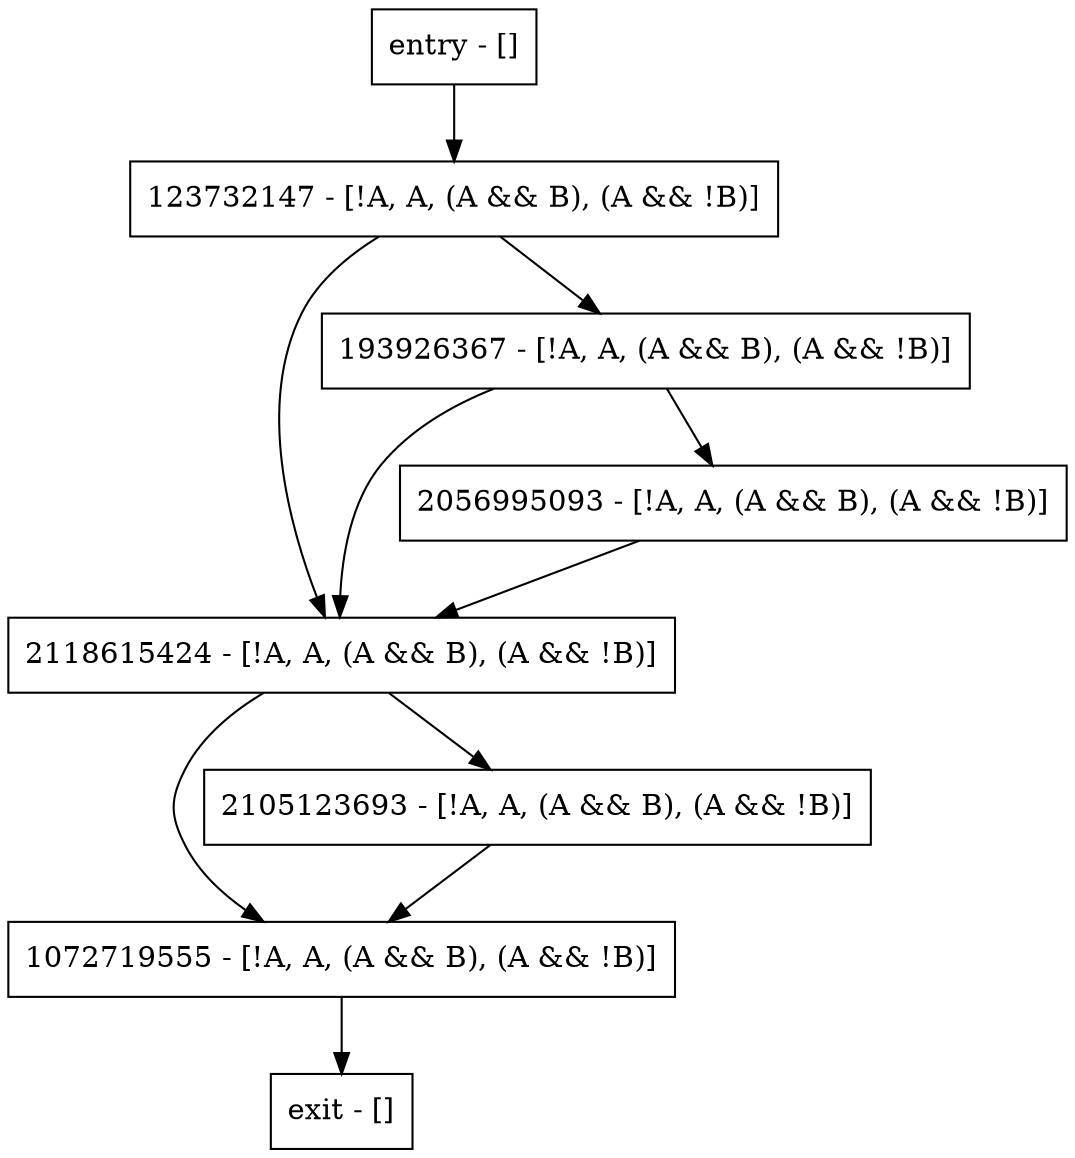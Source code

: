 digraph main {
node [shape=record];
entry [label="entry - []"];
exit [label="exit - []"];
123732147 [label="123732147 - [!A, A, (A && B), (A && !B)]"];
1072719555 [label="1072719555 - [!A, A, (A && B), (A && !B)]"];
2105123693 [label="2105123693 - [!A, A, (A && B), (A && !B)]"];
2118615424 [label="2118615424 - [!A, A, (A && B), (A && !B)]"];
193926367 [label="193926367 - [!A, A, (A && B), (A && !B)]"];
2056995093 [label="2056995093 - [!A, A, (A && B), (A && !B)]"];
entry;
exit;
entry -> 123732147;
123732147 -> 2118615424;
123732147 -> 193926367;
1072719555 -> exit;
2105123693 -> 1072719555;
2118615424 -> 1072719555;
2118615424 -> 2105123693;
193926367 -> 2118615424;
193926367 -> 2056995093;
2056995093 -> 2118615424;
}
